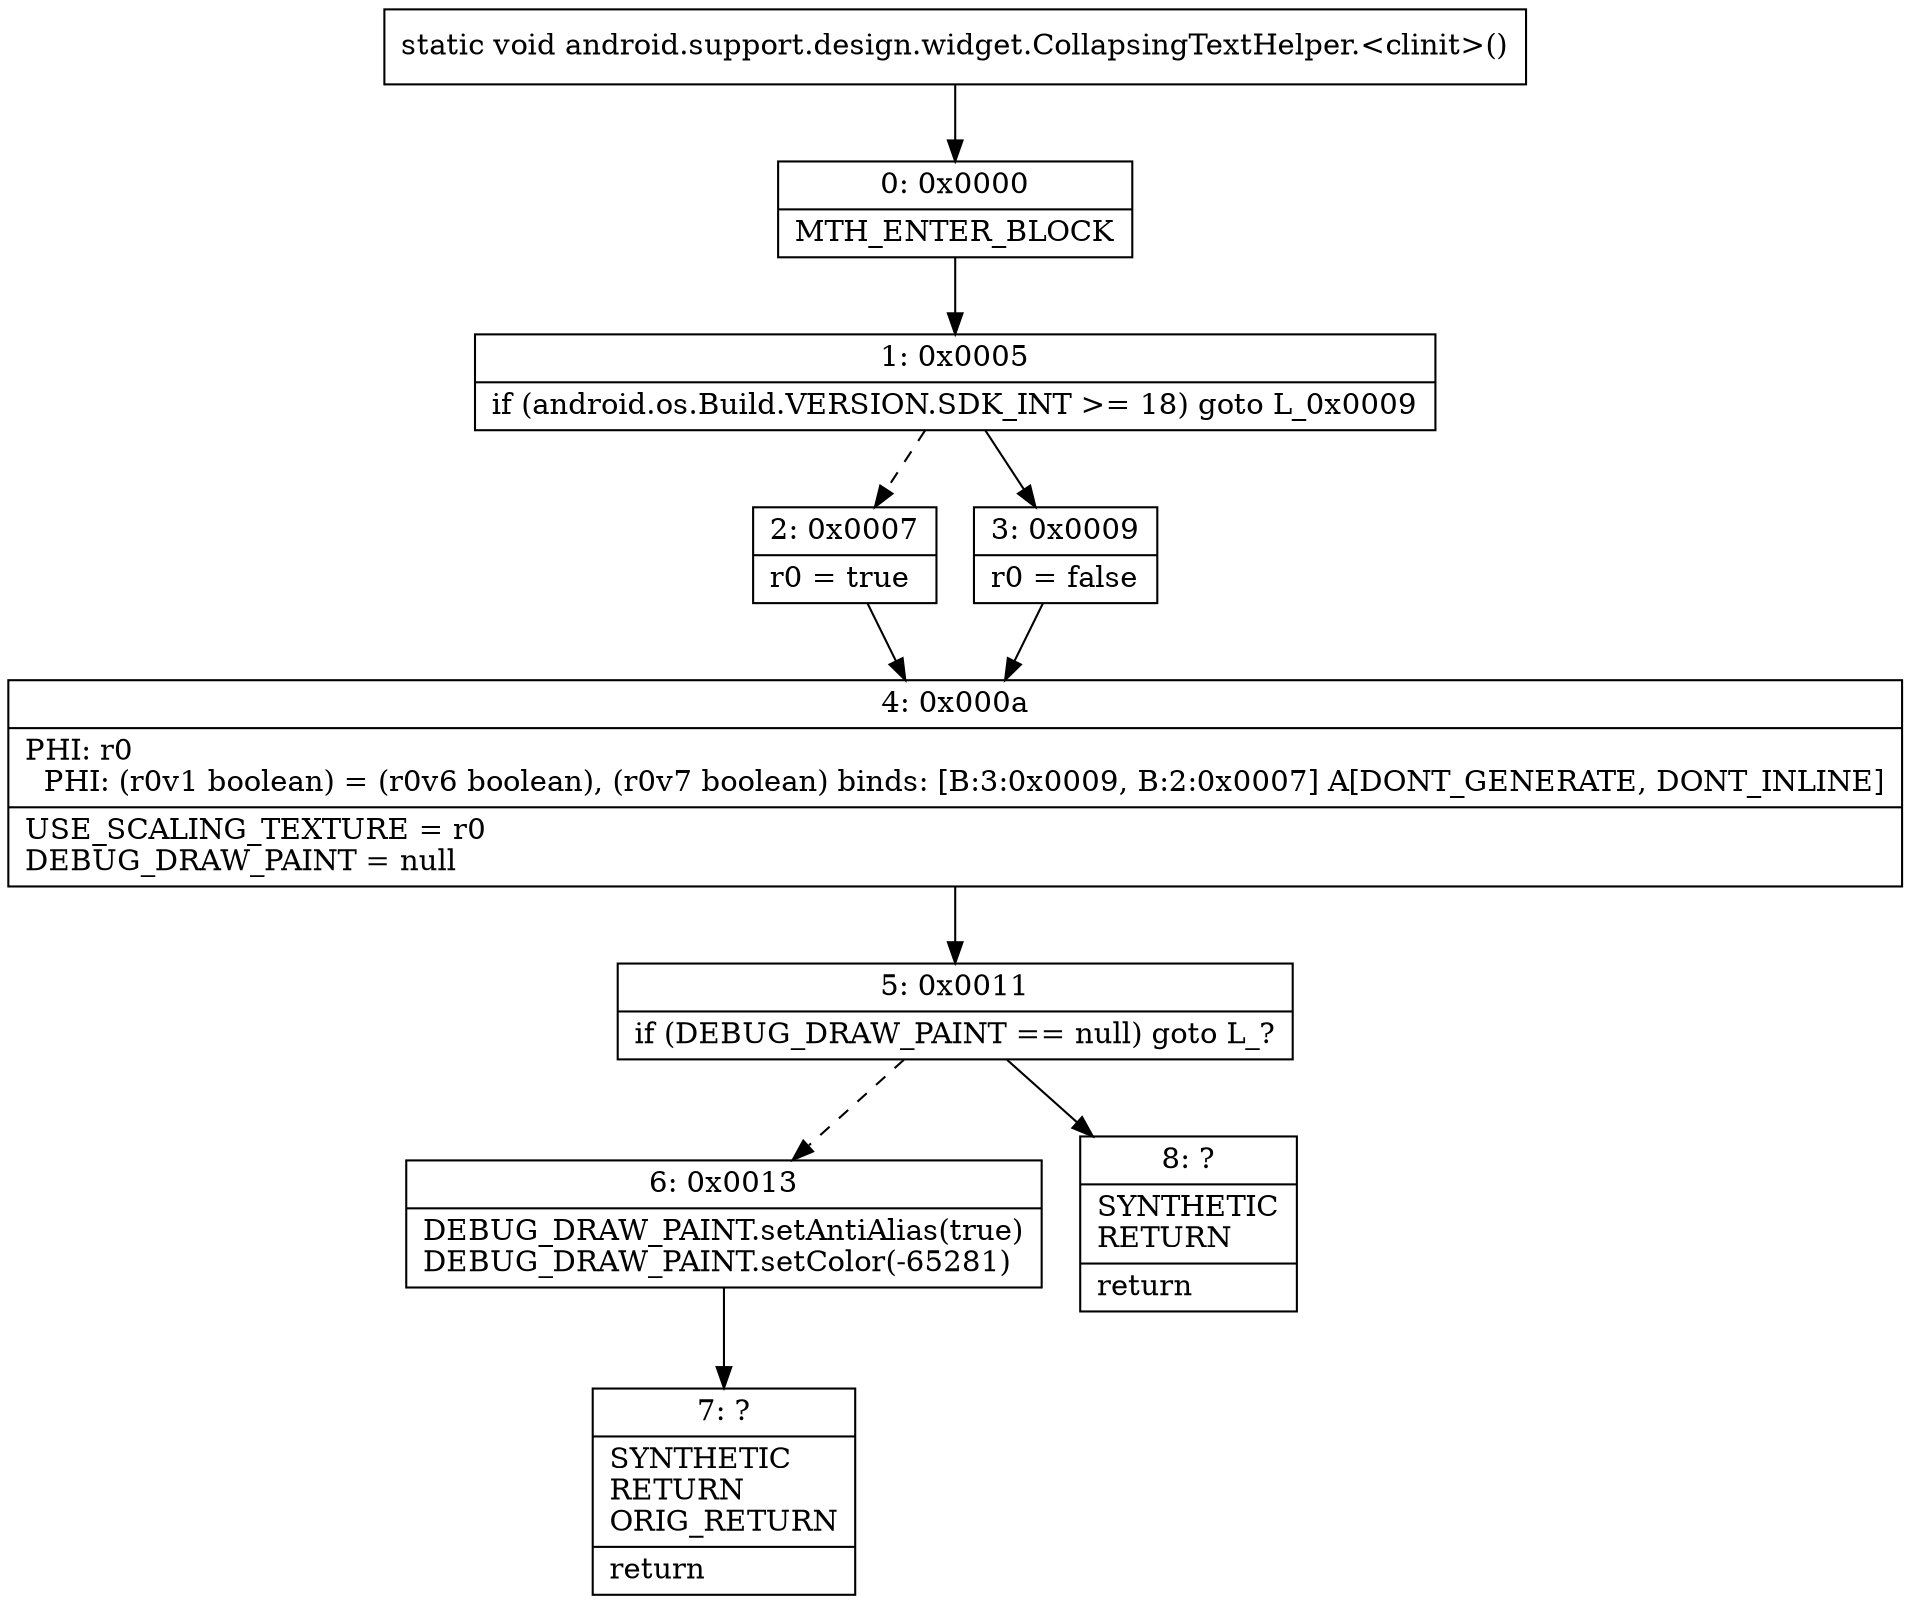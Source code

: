 digraph "CFG forandroid.support.design.widget.CollapsingTextHelper.\<clinit\>()V" {
Node_0 [shape=record,label="{0\:\ 0x0000|MTH_ENTER_BLOCK\l}"];
Node_1 [shape=record,label="{1\:\ 0x0005|if (android.os.Build.VERSION.SDK_INT \>= 18) goto L_0x0009\l}"];
Node_2 [shape=record,label="{2\:\ 0x0007|r0 = true\l}"];
Node_3 [shape=record,label="{3\:\ 0x0009|r0 = false\l}"];
Node_4 [shape=record,label="{4\:\ 0x000a|PHI: r0 \l  PHI: (r0v1 boolean) = (r0v6 boolean), (r0v7 boolean) binds: [B:3:0x0009, B:2:0x0007] A[DONT_GENERATE, DONT_INLINE]\l|USE_SCALING_TEXTURE = r0\lDEBUG_DRAW_PAINT = null\l}"];
Node_5 [shape=record,label="{5\:\ 0x0011|if (DEBUG_DRAW_PAINT == null) goto L_?\l}"];
Node_6 [shape=record,label="{6\:\ 0x0013|DEBUG_DRAW_PAINT.setAntiAlias(true)\lDEBUG_DRAW_PAINT.setColor(\-65281)\l}"];
Node_7 [shape=record,label="{7\:\ ?|SYNTHETIC\lRETURN\lORIG_RETURN\l|return\l}"];
Node_8 [shape=record,label="{8\:\ ?|SYNTHETIC\lRETURN\l|return\l}"];
MethodNode[shape=record,label="{static void android.support.design.widget.CollapsingTextHelper.\<clinit\>() }"];
MethodNode -> Node_0;
Node_0 -> Node_1;
Node_1 -> Node_2[style=dashed];
Node_1 -> Node_3;
Node_2 -> Node_4;
Node_3 -> Node_4;
Node_4 -> Node_5;
Node_5 -> Node_6[style=dashed];
Node_5 -> Node_8;
Node_6 -> Node_7;
}

